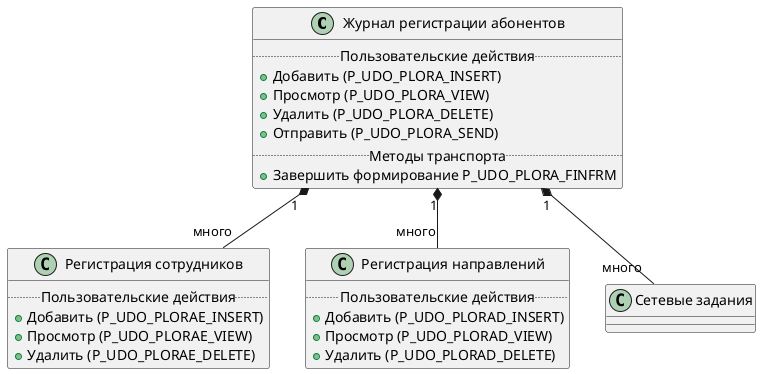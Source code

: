 @startuml

class "Журнал регистрации абонентов" as MasterClass {
..Пользовательские действия..
{method}+Добавить (P_UDO_PLORA_INSERT)
{method}+Просмотр (P_UDO_PLORA_VIEW)
{method}+Удалить (P_UDO_PLORA_DELETE)
{method}+Отправить (P_UDO_PLORA_SEND)
..Методы транспорта..
{method}+Завершить формирование P_UDO_PLORA_FINFRM
}

class "Регистрация сотрудников" as SpecClass1 {
..Пользовательские действия..
{method}+Добавить (P_UDO_PLORAE_INSERT)
{method}+Просмотр (P_UDO_PLORAE_VIEW)
{method}+Удалить (P_UDO_PLORAE_DELETE)
}

class "Регистрация направлений" as SpecClass2 {
..Пользовательские действия..
{method}+Добавить (P_UDO_PLORAD_INSERT)
{method}+Просмотр (P_UDO_PLORAD_VIEW)
{method}+Удалить (P_UDO_PLORAD_DELETE)
}

class "Сетевые задания" as SpecClass3

MasterClass "1" *-- "много" SpecClass1
MasterClass "1" *-- "много" SpecClass2
MasterClass "1" *-- "много" SpecClass3

@enduml
